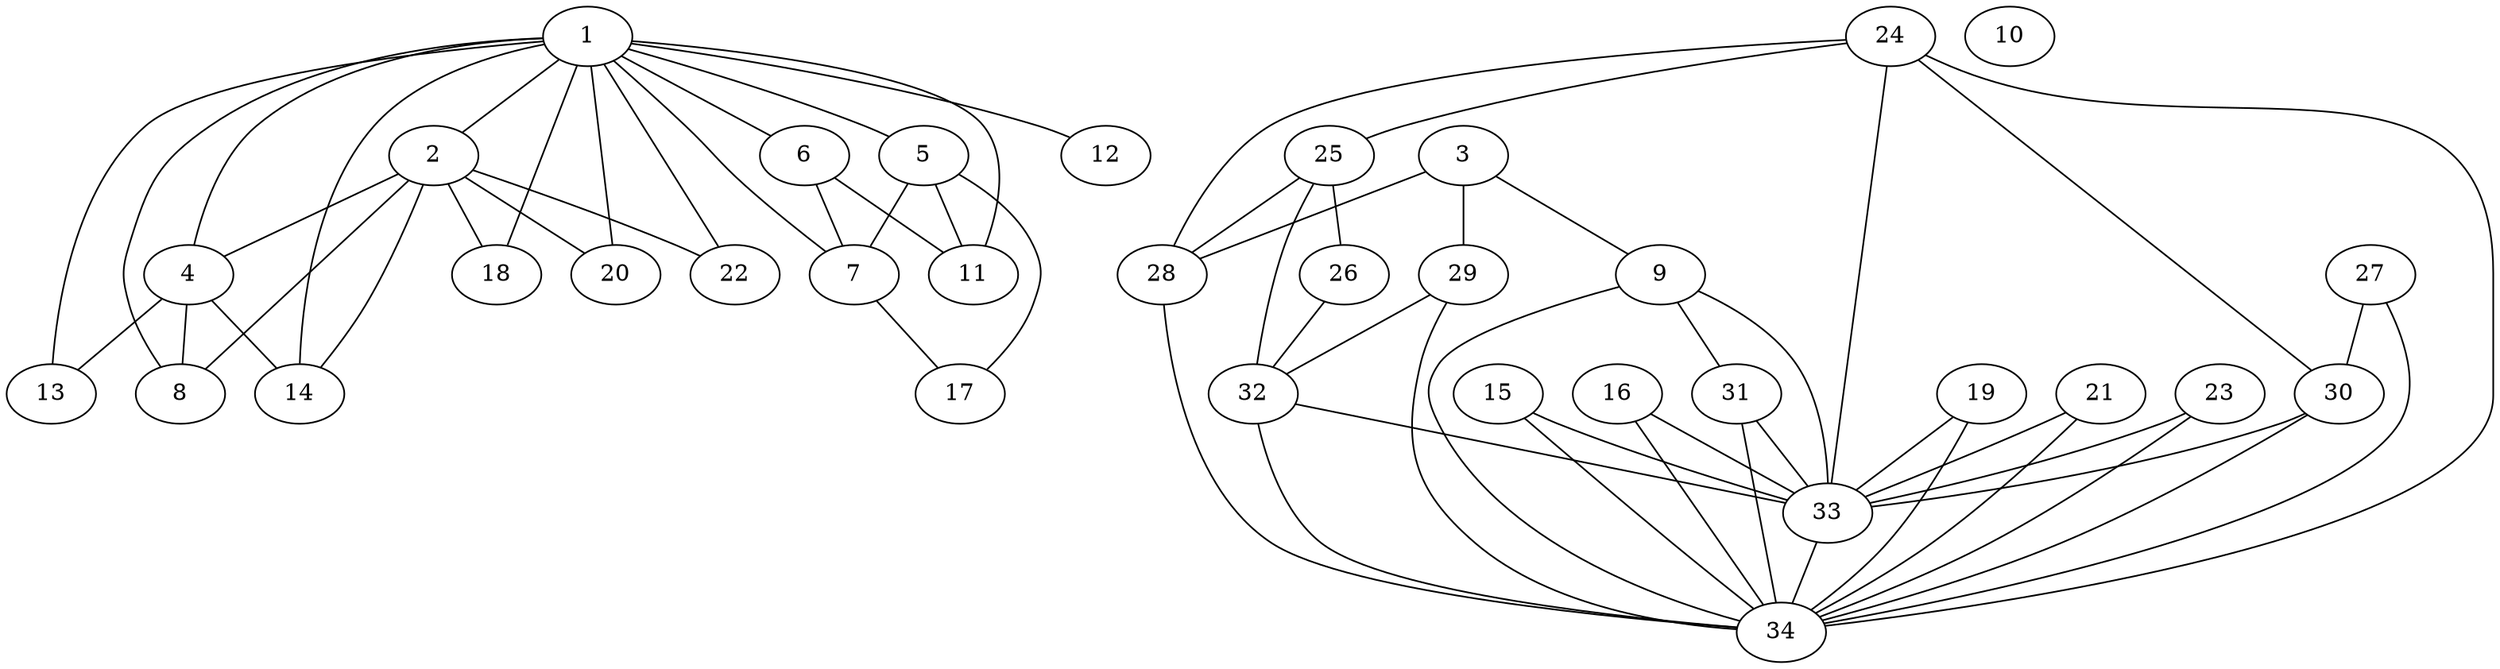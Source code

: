 strict graph "Zachary's Karate Club" {
1 [club="Mr. Hi"];
2 [club="Mr. Hi"];
3 [club="Mr. Hi"];
4 [club="Mr. Hi"];
5 [club="Mr. Hi"];
6 [club="Mr. Hi"];
7 [club="Mr. Hi"];
8 [club="Mr. Hi"];
9 [club="Mr. Hi"];
10 [club=Officer];
11 [club="Mr. Hi"];
12 [club="Mr. Hi"];
13 [club="Mr. Hi"];
14 [club="Mr. Hi"];
15 [club=Officer];
16 [club=Officer];
17 [club="Mr. Hi"];
18 [club="Mr. Hi"];
19 [club=Officer];
20 [club="Mr. Hi"];
21 [club=Officer];
22 [club="Mr. Hi"];
23 [club=Officer];
24 [club=Officer];
25 [club=Officer];
26 [club=Officer];
27 [club=Officer];
28 [club=Officer];
29 [club=Officer];
30 [club=Officer];
31 [club=Officer];
32 [club=Officer];
33 [club=Officer];
34 [club=Officer];
1 -- 2;
1 -- 4;
1 -- 5;
1 -- 6;
1 -- 7;
1 -- 8;
1 -- 11;
1 -- 12;
1 -- 13;
1 -- 14;
1 -- 18;
1 -- 20;
1 -- 22;
2 -- 18;
2 -- 4;
2 -- 22;
2 -- 8;
2 -- 20;
2 -- 14;
3 -- 9;
3 -- 28;
3 -- 29;
4 -- 8;
4 -- 13;
4 -- 14;
5 -- 7;
5 -- 11;
5 -- 17;
6 -- 11;
6 -- 7;
7 -- 17;
9 -- 31;
9 -- 34;
9 -- 33;
15 -- 33;
15 -- 34;
16 -- 33;
16 -- 34;
19 -- 33;
19 -- 34;
21 -- 33;
21 -- 34;
23 -- 33;
23 -- 34;
24 -- 33;
24 -- 34;
24 -- 28;
24 -- 30;
24 -- 25;
25 -- 32;
25 -- 26;
25 -- 28;
26 -- 32;
27 -- 34;
27 -- 30;
28 -- 34;
29 -- 32;
29 -- 34;
30 -- 33;
30 -- 34;
31 -- 34;
31 -- 33;
32 -- 34;
32 -- 33;
33 -- 34;
}
